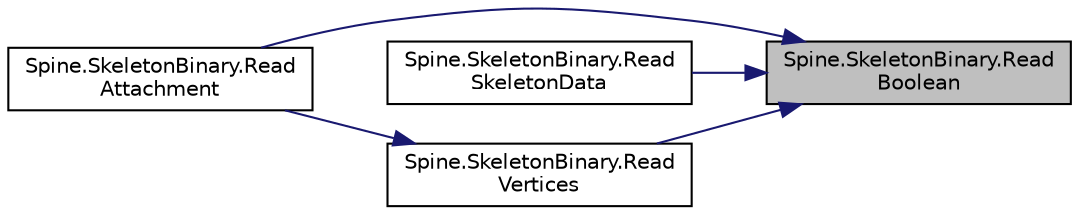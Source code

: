 digraph "Spine.SkeletonBinary.ReadBoolean"
{
 // LATEX_PDF_SIZE
  edge [fontname="Helvetica",fontsize="10",labelfontname="Helvetica",labelfontsize="10"];
  node [fontname="Helvetica",fontsize="10",shape=record];
  rankdir="RL";
  Node1 [label="Spine.SkeletonBinary.Read\lBoolean",height=0.2,width=0.4,color="black", fillcolor="grey75", style="filled", fontcolor="black",tooltip=" "];
  Node1 -> Node2 [dir="back",color="midnightblue",fontsize="10",style="solid"];
  Node2 [label="Spine.SkeletonBinary.Read\lAttachment",height=0.2,width=0.4,color="black", fillcolor="white", style="filled",URL="$class_spine_1_1_skeleton_binary.html#a4aaabfa1bfb85e65a23ce30d2930271e",tooltip=" "];
  Node1 -> Node3 [dir="back",color="midnightblue",fontsize="10",style="solid"];
  Node3 [label="Spine.SkeletonBinary.Read\lSkeletonData",height=0.2,width=0.4,color="black", fillcolor="white", style="filled",URL="$class_spine_1_1_skeleton_binary.html#a582124ec600d1c470f5088d8cd5e55cd",tooltip=" "];
  Node1 -> Node4 [dir="back",color="midnightblue",fontsize="10",style="solid"];
  Node4 [label="Spine.SkeletonBinary.Read\lVertices",height=0.2,width=0.4,color="black", fillcolor="white", style="filled",URL="$class_spine_1_1_skeleton_binary.html#a2f46d3ebfe25735cb97fa6be05f09dc4",tooltip=" "];
  Node4 -> Node2 [dir="back",color="midnightblue",fontsize="10",style="solid"];
}
